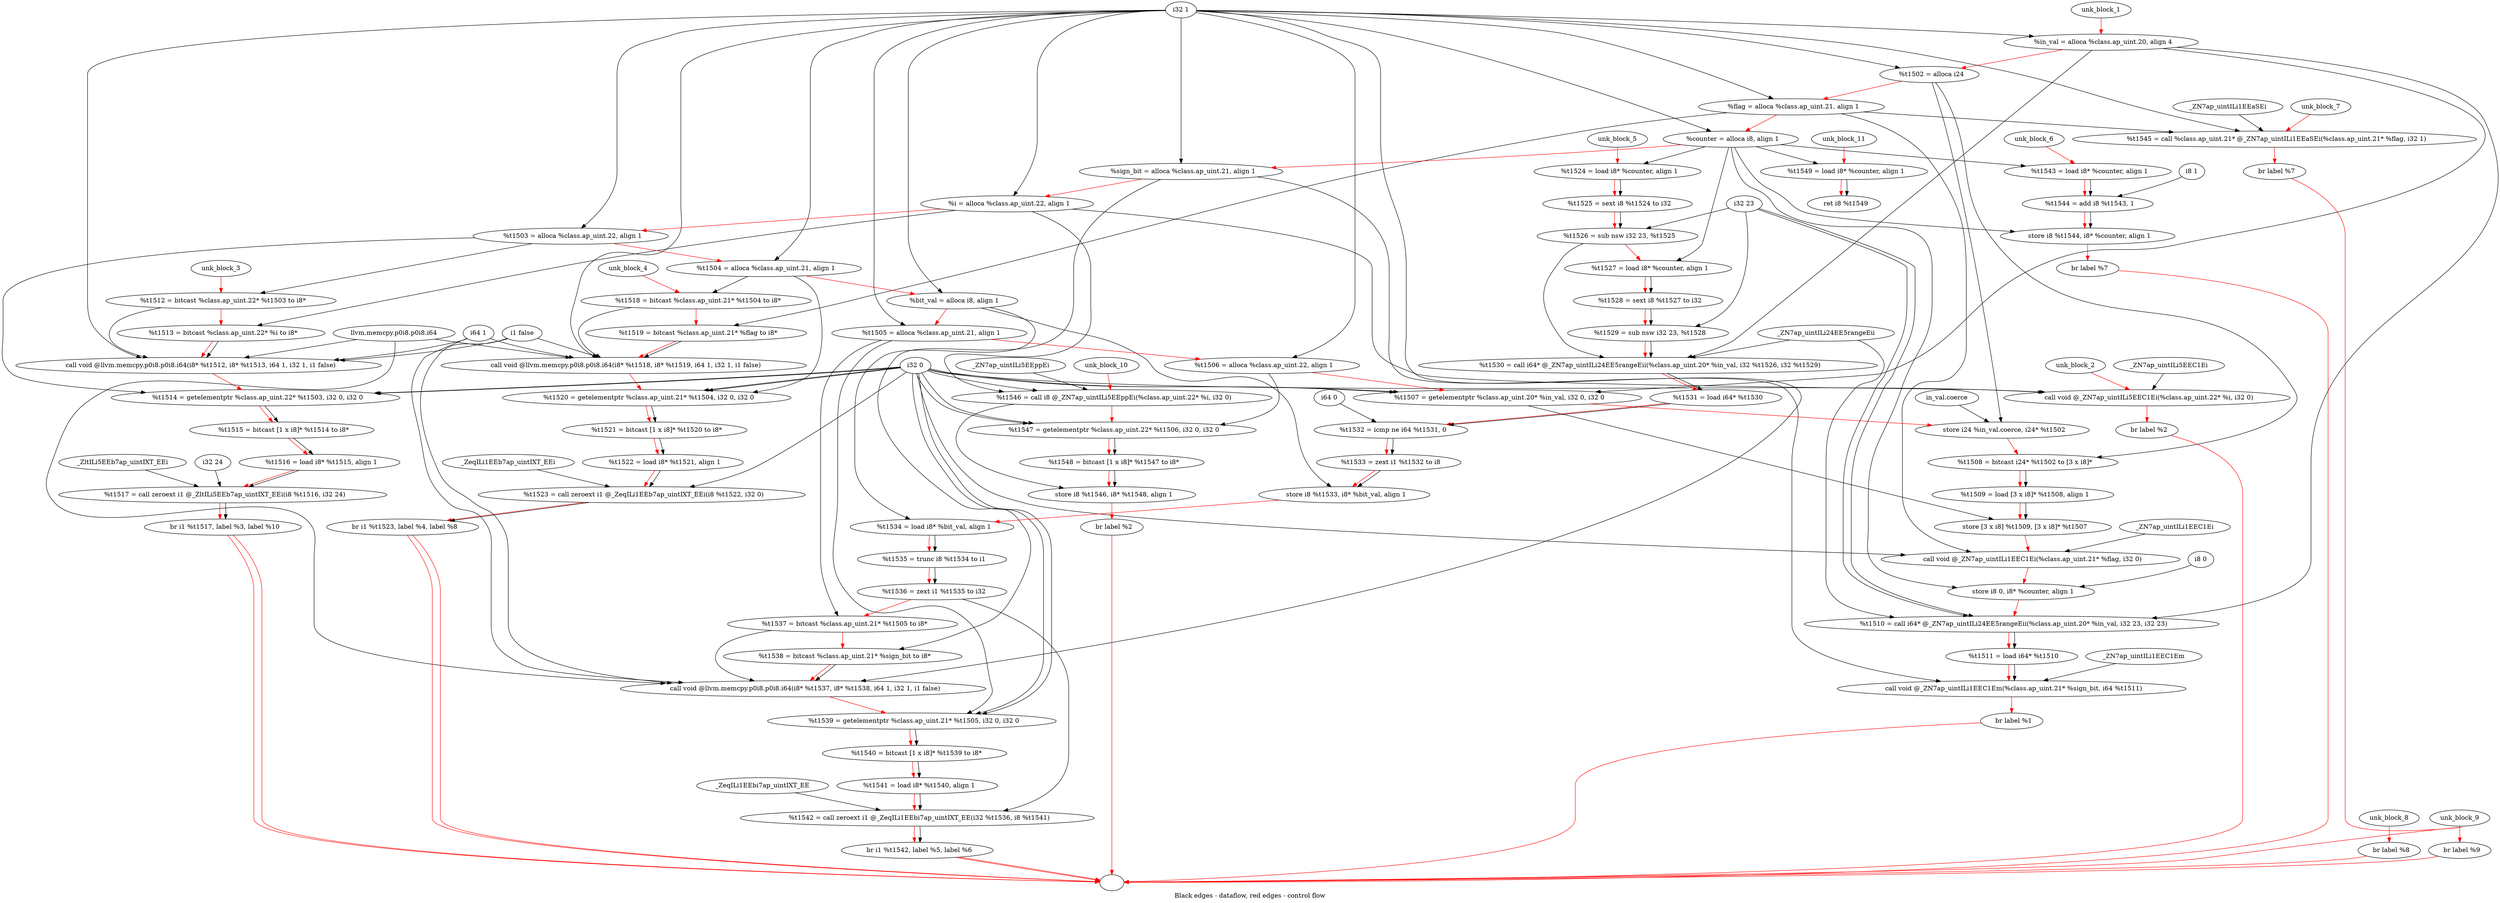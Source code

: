 digraph G {
compound=true
label="Black edges - dataflow, red edges - control flow"
"in_val" [label="  %in_val = alloca %class.ap_uint.20, align 4"]
"t1502" [label="  %t1502 = alloca i24"]
"flag" [label="  %flag = alloca %class.ap_uint.21, align 1"]
"counter" [label="  %counter = alloca i8, align 1"]
"sign_bit" [label="  %sign_bit = alloca %class.ap_uint.21, align 1"]
"i" [label="  %i = alloca %class.ap_uint.22, align 1"]
"t1503" [label="  %t1503 = alloca %class.ap_uint.22, align 1"]
"t1504" [label="  %t1504 = alloca %class.ap_uint.21, align 1"]
"bit_val" [label="  %bit_val = alloca i8, align 1"]
"t1505" [label="  %t1505 = alloca %class.ap_uint.21, align 1"]
"t1506" [label="  %t1506 = alloca %class.ap_uint.22, align 1"]
"t1507" [label="  %t1507 = getelementptr %class.ap_uint.20* %in_val, i32 0, i32 0"]
"_1" [label="  store i24 %in_val.coerce, i24* %t1502"]
"t1508" [label="  %t1508 = bitcast i24* %t1502 to [3 x i8]*"]
"t1509" [label="  %t1509 = load [3 x i8]* %t1508, align 1"]
"_2" [label="  store [3 x i8] %t1509, [3 x i8]* %t1507"]
"_3" [label="  call void @_ZN7ap_uintILi1EEC1Ei(%class.ap_uint.21* %flag, i32 0)"]
"_4" [label="  store i8 0, i8* %counter, align 1"]
"t1510" [label="  %t1510 = call i64* @_ZN7ap_uintILi24EE5rangeEii(%class.ap_uint.20* %in_val, i32 23, i32 23)"]
"t1511" [label="  %t1511 = load i64* %t1510"]
"_5" [label="  call void @_ZN7ap_uintILi1EEC1Em(%class.ap_uint.21* %sign_bit, i64 %t1511)"]
"_6" [label="  br label %1"]
"unk_block_1" -> "in_val"[color=red]
"i32 1" -> "in_val"
"in_val" -> "t1502"[color=red weight=2]
"i32 1" -> "t1502"
"t1502" -> "flag"[color=red weight=2]
"i32 1" -> "flag"
"flag" -> "counter"[color=red weight=2]
"i32 1" -> "counter"
"counter" -> "sign_bit"[color=red weight=2]
"i32 1" -> "sign_bit"
"sign_bit" -> "i"[color=red weight=2]
"i32 1" -> "i"
"i" -> "t1503"[color=red weight=2]
"i32 1" -> "t1503"
"t1503" -> "t1504"[color=red weight=2]
"i32 1" -> "t1504"
"t1504" -> "bit_val"[color=red weight=2]
"i32 1" -> "bit_val"
"bit_val" -> "t1505"[color=red weight=2]
"i32 1" -> "t1505"
"t1505" -> "t1506"[color=red weight=2]
"i32 1" -> "t1506"
"t1506" -> "t1507"[color=red weight=2]
"in_val" -> "t1507"
"i32 0" -> "t1507"
"i32 0" -> "t1507"
"t1507" -> "_1"[color=red weight=2]
"in_val.coerce" -> "_1"
"t1502" -> "_1"
"_1" -> "t1508"[color=red weight=2]
"t1502" -> "t1508"
"t1508" -> "t1509"[color=red weight=2]
"t1508" -> "t1509"
"t1509" -> "_2"[color=red weight=2]
"t1509" -> "_2"
"t1507" -> "_2"
"_2" -> "_3"[color=red weight=2]
"flag" -> "_3"
"i32 0" -> "_3"
"_ZN7ap_uintILi1EEC1Ei" -> "_3"
"_3" -> "_4"[color=red weight=2]
"i8 0" -> "_4"
"counter" -> "_4"
"_4" -> "t1510"[color=red weight=2]
"in_val" -> "t1510"
"i32 23" -> "t1510"
"i32 23" -> "t1510"
"_ZN7ap_uintILi24EE5rangeEii" -> "t1510"
"t1510" -> "t1511"[color=red weight=2]
"t1510" -> "t1511"
"t1511" -> "_5"[color=red weight=2]
"sign_bit" -> "_5"
"t1511" -> "_5"
"_ZN7ap_uintILi1EEC1Em" -> "_5"
"_5" -> "_6"[color=red weight=2]
"_6" -> ""[color=red]

"_7" [label="  call void @_ZN7ap_uintILi5EEC1Ei(%class.ap_uint.22* %i, i32 0)"]
"_8" [label="  br label %2"]
"unk_block_2" -> "_7"[color=red]
"i" -> "_7"
"i32 0" -> "_7"
"_ZN7ap_uintILi5EEC1Ei" -> "_7"
"_7" -> "_8"[color=red weight=2]
"_8" -> ""[color=red]

"t1512" [label="  %t1512 = bitcast %class.ap_uint.22* %t1503 to i8*"]
"t1513" [label="  %t1513 = bitcast %class.ap_uint.22* %i to i8*"]
"_9" [label="  call void @llvm.memcpy.p0i8.p0i8.i64(i8* %t1512, i8* %t1513, i64 1, i32 1, i1 false)"]
"t1514" [label="  %t1514 = getelementptr %class.ap_uint.22* %t1503, i32 0, i32 0"]
"t1515" [label="  %t1515 = bitcast [1 x i8]* %t1514 to i8*"]
"t1516" [label="  %t1516 = load i8* %t1515, align 1"]
"t1517" [label="  %t1517 = call zeroext i1 @_ZltILi5EEb7ap_uintIXT_EEi(i8 %t1516, i32 24)"]
"_10" [label="  br i1 %t1517, label %3, label %10"]
"unk_block_3" -> "t1512"[color=red]
"t1503" -> "t1512"
"t1512" -> "t1513"[color=red weight=2]
"i" -> "t1513"
"t1513" -> "_9"[color=red weight=2]
"t1512" -> "_9"
"t1513" -> "_9"
"i64 1" -> "_9"
"i32 1" -> "_9"
"i1 false" -> "_9"
"llvm.memcpy.p0i8.p0i8.i64" -> "_9"
"_9" -> "t1514"[color=red weight=2]
"t1503" -> "t1514"
"i32 0" -> "t1514"
"i32 0" -> "t1514"
"t1514" -> "t1515"[color=red weight=2]
"t1514" -> "t1515"
"t1515" -> "t1516"[color=red weight=2]
"t1515" -> "t1516"
"t1516" -> "t1517"[color=red weight=2]
"t1516" -> "t1517"
"i32 24" -> "t1517"
"_ZltILi5EEb7ap_uintIXT_EEi" -> "t1517"
"t1517" -> "_10"[color=red weight=2]
"t1517" -> "_10"
"_10" -> ""[color=red]
"_10" -> ""[color=red]

"t1518" [label="  %t1518 = bitcast %class.ap_uint.21* %t1504 to i8*"]
"t1519" [label="  %t1519 = bitcast %class.ap_uint.21* %flag to i8*"]
"_11" [label="  call void @llvm.memcpy.p0i8.p0i8.i64(i8* %t1518, i8* %t1519, i64 1, i32 1, i1 false)"]
"t1520" [label="  %t1520 = getelementptr %class.ap_uint.21* %t1504, i32 0, i32 0"]
"t1521" [label="  %t1521 = bitcast [1 x i8]* %t1520 to i8*"]
"t1522" [label="  %t1522 = load i8* %t1521, align 1"]
"t1523" [label="  %t1523 = call zeroext i1 @_ZeqILi1EEb7ap_uintIXT_EEi(i8 %t1522, i32 0)"]
"_12" [label="  br i1 %t1523, label %4, label %8"]
"unk_block_4" -> "t1518"[color=red]
"t1504" -> "t1518"
"t1518" -> "t1519"[color=red weight=2]
"flag" -> "t1519"
"t1519" -> "_11"[color=red weight=2]
"t1518" -> "_11"
"t1519" -> "_11"
"i64 1" -> "_11"
"i32 1" -> "_11"
"i1 false" -> "_11"
"llvm.memcpy.p0i8.p0i8.i64" -> "_11"
"_11" -> "t1520"[color=red weight=2]
"t1504" -> "t1520"
"i32 0" -> "t1520"
"i32 0" -> "t1520"
"t1520" -> "t1521"[color=red weight=2]
"t1520" -> "t1521"
"t1521" -> "t1522"[color=red weight=2]
"t1521" -> "t1522"
"t1522" -> "t1523"[color=red weight=2]
"t1522" -> "t1523"
"i32 0" -> "t1523"
"_ZeqILi1EEb7ap_uintIXT_EEi" -> "t1523"
"t1523" -> "_12"[color=red weight=2]
"t1523" -> "_12"
"_12" -> ""[color=red]
"_12" -> ""[color=red]

"t1524" [label="  %t1524 = load i8* %counter, align 1"]
"t1525" [label="  %t1525 = sext i8 %t1524 to i32"]
"t1526" [label="  %t1526 = sub nsw i32 23, %t1525"]
"t1527" [label="  %t1527 = load i8* %counter, align 1"]
"t1528" [label="  %t1528 = sext i8 %t1527 to i32"]
"t1529" [label="  %t1529 = sub nsw i32 23, %t1528"]
"t1530" [label="  %t1530 = call i64* @_ZN7ap_uintILi24EE5rangeEii(%class.ap_uint.20* %in_val, i32 %t1526, i32 %t1529)"]
"t1531" [label="  %t1531 = load i64* %t1530"]
"t1532" [label="  %t1532 = icmp ne i64 %t1531, 0"]
"t1533" [label="  %t1533 = zext i1 %t1532 to i8"]
"_13" [label="  store i8 %t1533, i8* %bit_val, align 1"]
"t1534" [label="  %t1534 = load i8* %bit_val, align 1"]
"t1535" [label="  %t1535 = trunc i8 %t1534 to i1"]
"t1536" [label="  %t1536 = zext i1 %t1535 to i32"]
"t1537" [label="  %t1537 = bitcast %class.ap_uint.21* %t1505 to i8*"]
"t1538" [label="  %t1538 = bitcast %class.ap_uint.21* %sign_bit to i8*"]
"_14" [label="  call void @llvm.memcpy.p0i8.p0i8.i64(i8* %t1537, i8* %t1538, i64 1, i32 1, i1 false)"]
"t1539" [label="  %t1539 = getelementptr %class.ap_uint.21* %t1505, i32 0, i32 0"]
"t1540" [label="  %t1540 = bitcast [1 x i8]* %t1539 to i8*"]
"t1541" [label="  %t1541 = load i8* %t1540, align 1"]
"t1542" [label="  %t1542 = call zeroext i1 @_ZeqILi1EEbi7ap_uintIXT_EE(i32 %t1536, i8 %t1541)"]
"_15" [label="  br i1 %t1542, label %5, label %6"]
"unk_block_5" -> "t1524"[color=red]
"counter" -> "t1524"
"t1524" -> "t1525"[color=red weight=2]
"t1524" -> "t1525"
"t1525" -> "t1526"[color=red weight=2]
"i32 23" -> "t1526"
"t1525" -> "t1526"
"t1526" -> "t1527"[color=red weight=2]
"counter" -> "t1527"
"t1527" -> "t1528"[color=red weight=2]
"t1527" -> "t1528"
"t1528" -> "t1529"[color=red weight=2]
"i32 23" -> "t1529"
"t1528" -> "t1529"
"t1529" -> "t1530"[color=red weight=2]
"in_val" -> "t1530"
"t1526" -> "t1530"
"t1529" -> "t1530"
"_ZN7ap_uintILi24EE5rangeEii" -> "t1530"
"t1530" -> "t1531"[color=red weight=2]
"t1530" -> "t1531"
"t1531" -> "t1532"[color=red weight=2]
"t1531" -> "t1532"
"i64 0" -> "t1532"
"t1532" -> "t1533"[color=red weight=2]
"t1532" -> "t1533"
"t1533" -> "_13"[color=red weight=2]
"t1533" -> "_13"
"bit_val" -> "_13"
"_13" -> "t1534"[color=red weight=2]
"bit_val" -> "t1534"
"t1534" -> "t1535"[color=red weight=2]
"t1534" -> "t1535"
"t1535" -> "t1536"[color=red weight=2]
"t1535" -> "t1536"
"t1536" -> "t1537"[color=red weight=2]
"t1505" -> "t1537"
"t1537" -> "t1538"[color=red weight=2]
"sign_bit" -> "t1538"
"t1538" -> "_14"[color=red weight=2]
"t1537" -> "_14"
"t1538" -> "_14"
"i64 1" -> "_14"
"i32 1" -> "_14"
"i1 false" -> "_14"
"llvm.memcpy.p0i8.p0i8.i64" -> "_14"
"_14" -> "t1539"[color=red weight=2]
"t1505" -> "t1539"
"i32 0" -> "t1539"
"i32 0" -> "t1539"
"t1539" -> "t1540"[color=red weight=2]
"t1539" -> "t1540"
"t1540" -> "t1541"[color=red weight=2]
"t1540" -> "t1541"
"t1541" -> "t1542"[color=red weight=2]
"t1536" -> "t1542"
"t1541" -> "t1542"
"_ZeqILi1EEbi7ap_uintIXT_EE" -> "t1542"
"t1542" -> "_15"[color=red weight=2]
"t1542" -> "_15"
"_15" -> ""[color=red]
"_15" -> ""[color=red]

"t1543" [label="  %t1543 = load i8* %counter, align 1"]
"t1544" [label="  %t1544 = add i8 %t1543, 1"]
"_16" [label="  store i8 %t1544, i8* %counter, align 1"]
"_17" [label="  br label %7"]
"unk_block_6" -> "t1543"[color=red]
"counter" -> "t1543"
"t1543" -> "t1544"[color=red weight=2]
"t1543" -> "t1544"
"i8 1" -> "t1544"
"t1544" -> "_16"[color=red weight=2]
"t1544" -> "_16"
"counter" -> "_16"
"_16" -> "_17"[color=red weight=2]
"_17" -> ""[color=red]

"t1545" [label="  %t1545 = call %class.ap_uint.21* @_ZN7ap_uintILi1EEaSEi(%class.ap_uint.21* %flag, i32 1)"]
"_18" [label="  br label %7"]
"unk_block_7" -> "t1545"[color=red]
"flag" -> "t1545"
"i32 1" -> "t1545"
"_ZN7ap_uintILi1EEaSEi" -> "t1545"
"t1545" -> "_18"[color=red weight=2]
"_18" -> ""[color=red]

"_19" [label="  br label %8"]
"unk_block_8" -> "_19"[color=red]
"_19" -> ""[color=red]

"_20" [label="  br label %9"]
"unk_block_9" -> "_20"[color=red]
"_20" -> ""[color=red]

"t1546" [label="  %t1546 = call i8 @_ZN7ap_uintILi5EEppEi(%class.ap_uint.22* %i, i32 0)"]
"t1547" [label="  %t1547 = getelementptr %class.ap_uint.22* %t1506, i32 0, i32 0"]
"t1548" [label="  %t1548 = bitcast [1 x i8]* %t1547 to i8*"]
"_21" [label="  store i8 %t1546, i8* %t1548, align 1"]
"_22" [label="  br label %2"]
"unk_block_10" -> "t1546"[color=red]
"i" -> "t1546"
"i32 0" -> "t1546"
"_ZN7ap_uintILi5EEppEi" -> "t1546"
"t1546" -> "t1547"[color=red weight=2]
"t1506" -> "t1547"
"i32 0" -> "t1547"
"i32 0" -> "t1547"
"t1547" -> "t1548"[color=red weight=2]
"t1547" -> "t1548"
"t1548" -> "_21"[color=red weight=2]
"t1546" -> "_21"
"t1548" -> "_21"
"_21" -> "_22"[color=red weight=2]
"_22" -> ""[color=red]

"t1549" [label="  %t1549 = load i8* %counter, align 1"]
"_23" [label="  ret i8 %t1549"]
"unk_block_11" -> "t1549"[color=red]
"counter" -> "t1549"
"t1549" -> "_23"[color=red weight=2]
"t1549" -> "_23"

}

